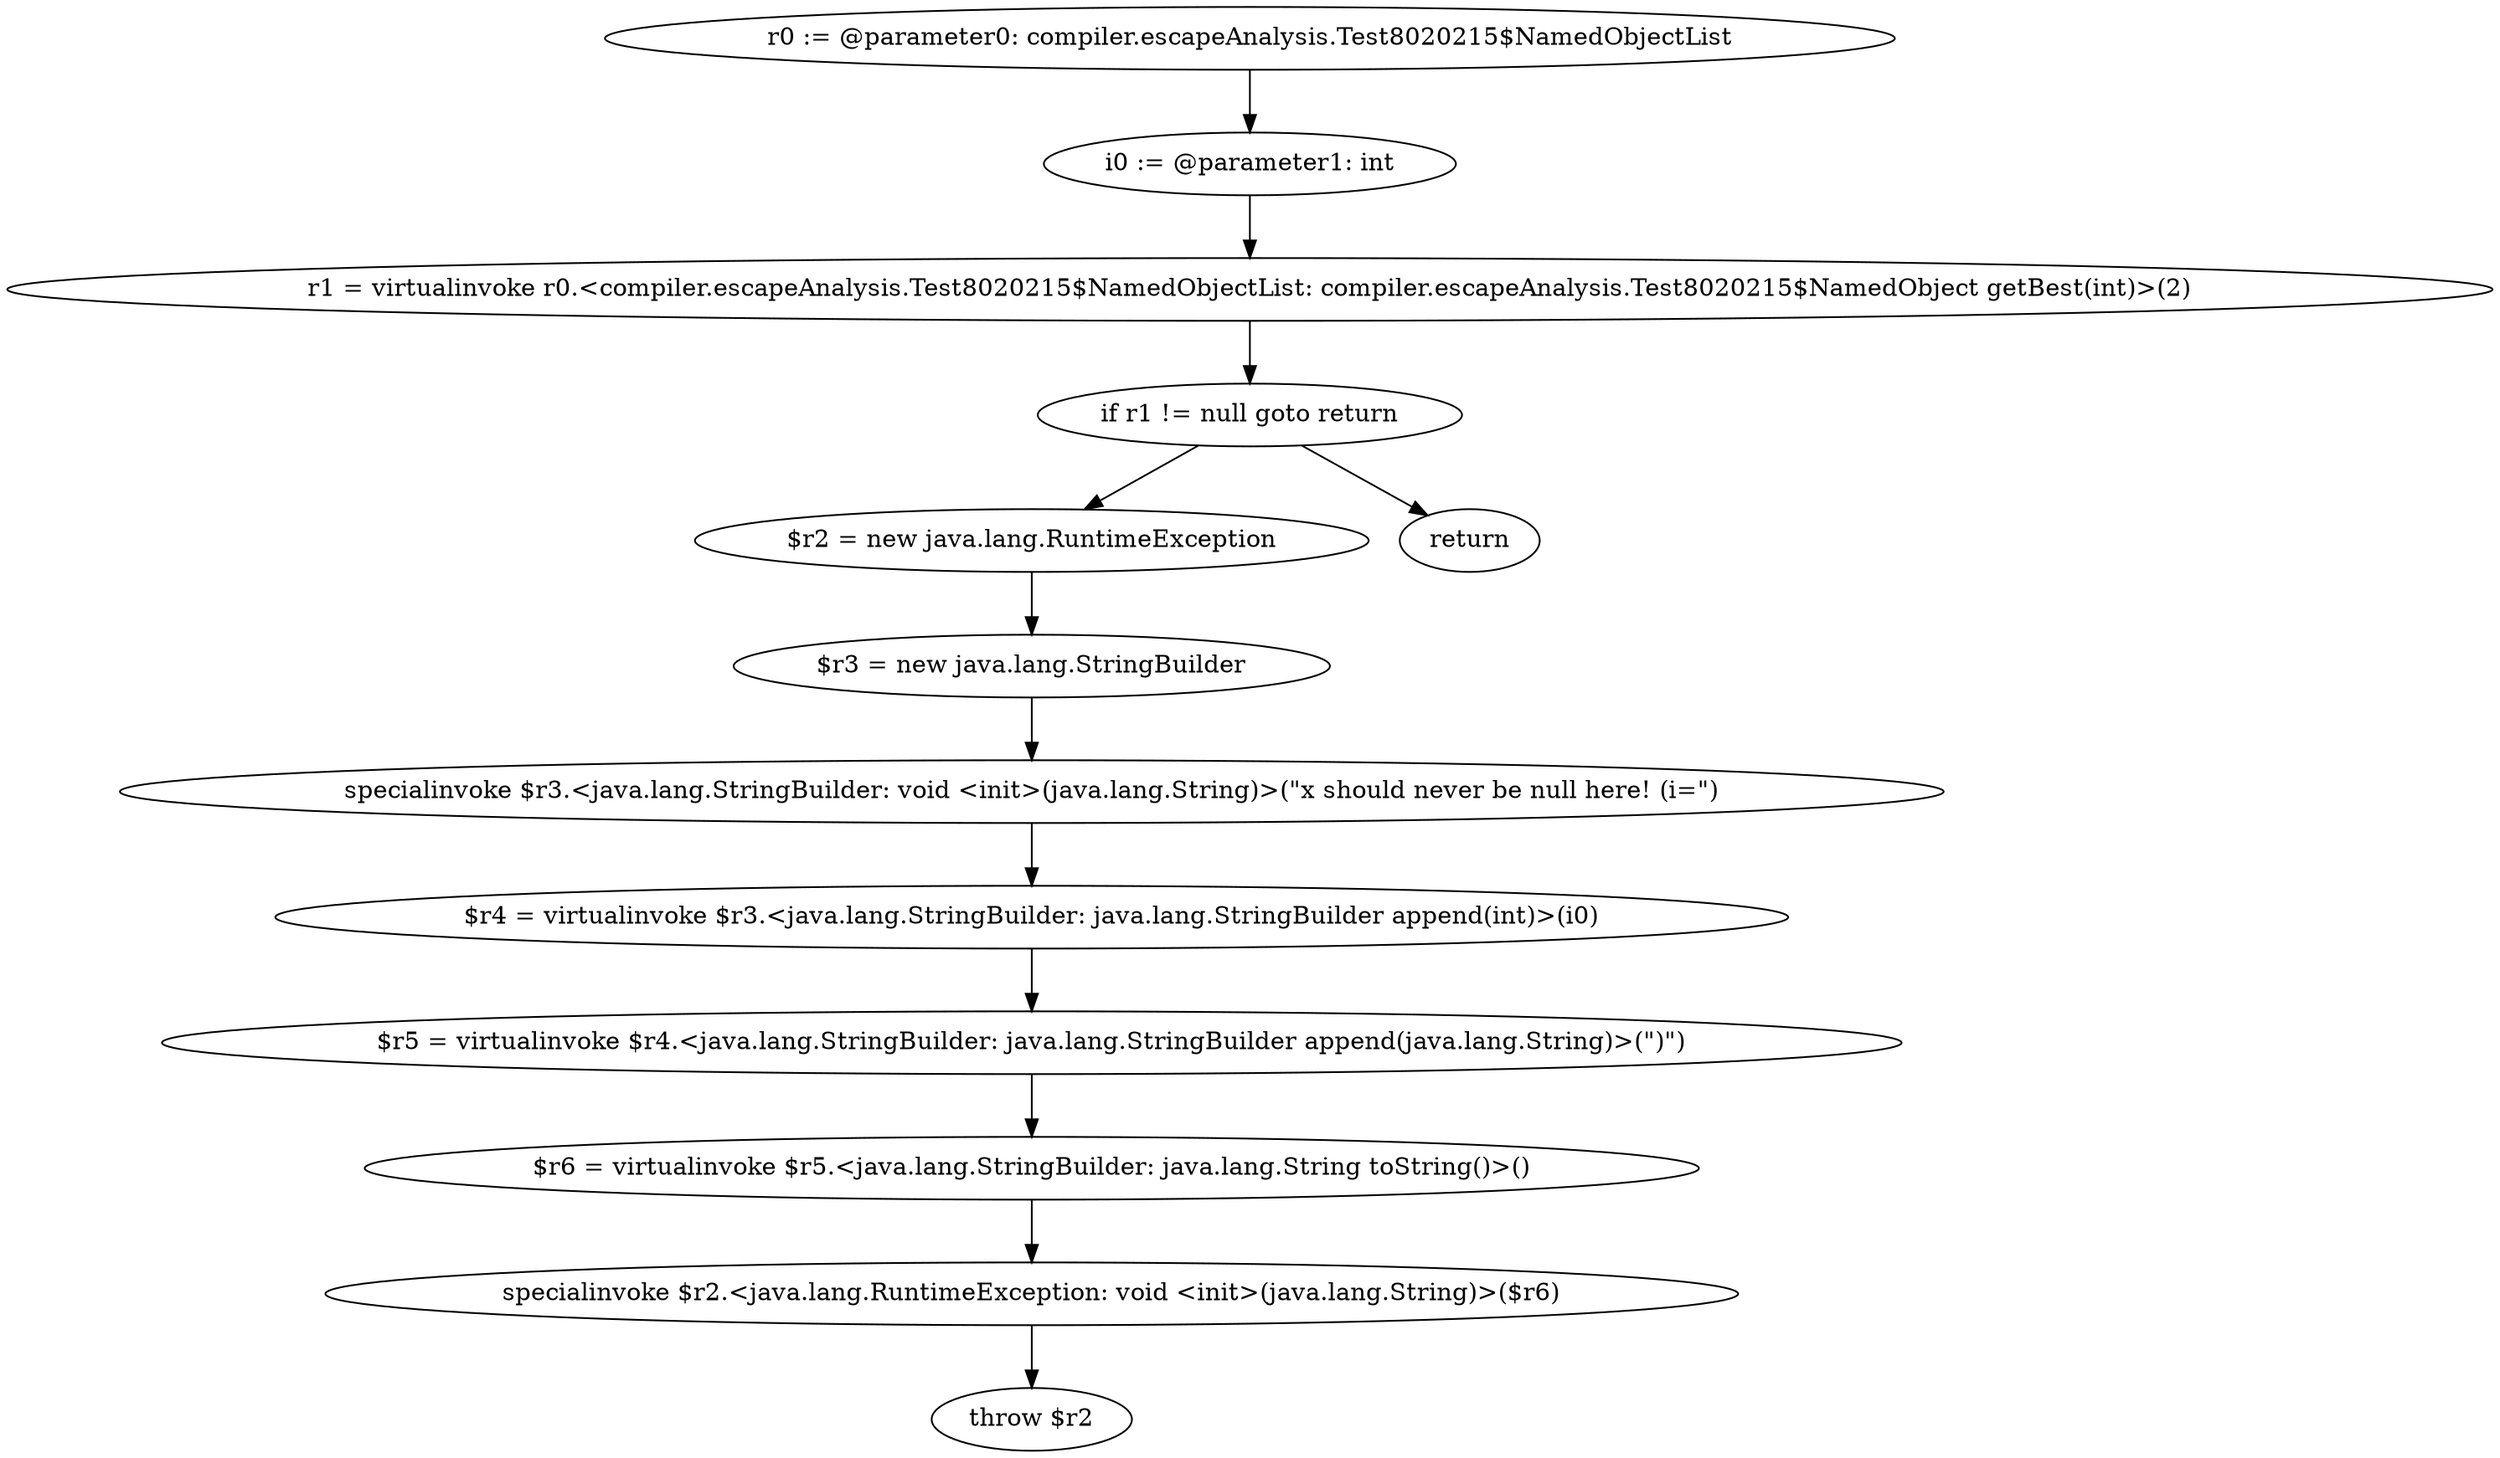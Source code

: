 digraph "unitGraph" {
    "r0 := @parameter0: compiler.escapeAnalysis.Test8020215$NamedObjectList"
    "i0 := @parameter1: int"
    "r1 = virtualinvoke r0.<compiler.escapeAnalysis.Test8020215$NamedObjectList: compiler.escapeAnalysis.Test8020215$NamedObject getBest(int)>(2)"
    "if r1 != null goto return"
    "$r2 = new java.lang.RuntimeException"
    "$r3 = new java.lang.StringBuilder"
    "specialinvoke $r3.<java.lang.StringBuilder: void <init>(java.lang.String)>(\"x should never be null here! (i=\")"
    "$r4 = virtualinvoke $r3.<java.lang.StringBuilder: java.lang.StringBuilder append(int)>(i0)"
    "$r5 = virtualinvoke $r4.<java.lang.StringBuilder: java.lang.StringBuilder append(java.lang.String)>(\")\")"
    "$r6 = virtualinvoke $r5.<java.lang.StringBuilder: java.lang.String toString()>()"
    "specialinvoke $r2.<java.lang.RuntimeException: void <init>(java.lang.String)>($r6)"
    "throw $r2"
    "return"
    "r0 := @parameter0: compiler.escapeAnalysis.Test8020215$NamedObjectList"->"i0 := @parameter1: int";
    "i0 := @parameter1: int"->"r1 = virtualinvoke r0.<compiler.escapeAnalysis.Test8020215$NamedObjectList: compiler.escapeAnalysis.Test8020215$NamedObject getBest(int)>(2)";
    "r1 = virtualinvoke r0.<compiler.escapeAnalysis.Test8020215$NamedObjectList: compiler.escapeAnalysis.Test8020215$NamedObject getBest(int)>(2)"->"if r1 != null goto return";
    "if r1 != null goto return"->"$r2 = new java.lang.RuntimeException";
    "if r1 != null goto return"->"return";
    "$r2 = new java.lang.RuntimeException"->"$r3 = new java.lang.StringBuilder";
    "$r3 = new java.lang.StringBuilder"->"specialinvoke $r3.<java.lang.StringBuilder: void <init>(java.lang.String)>(\"x should never be null here! (i=\")";
    "specialinvoke $r3.<java.lang.StringBuilder: void <init>(java.lang.String)>(\"x should never be null here! (i=\")"->"$r4 = virtualinvoke $r3.<java.lang.StringBuilder: java.lang.StringBuilder append(int)>(i0)";
    "$r4 = virtualinvoke $r3.<java.lang.StringBuilder: java.lang.StringBuilder append(int)>(i0)"->"$r5 = virtualinvoke $r4.<java.lang.StringBuilder: java.lang.StringBuilder append(java.lang.String)>(\")\")";
    "$r5 = virtualinvoke $r4.<java.lang.StringBuilder: java.lang.StringBuilder append(java.lang.String)>(\")\")"->"$r6 = virtualinvoke $r5.<java.lang.StringBuilder: java.lang.String toString()>()";
    "$r6 = virtualinvoke $r5.<java.lang.StringBuilder: java.lang.String toString()>()"->"specialinvoke $r2.<java.lang.RuntimeException: void <init>(java.lang.String)>($r6)";
    "specialinvoke $r2.<java.lang.RuntimeException: void <init>(java.lang.String)>($r6)"->"throw $r2";
}
